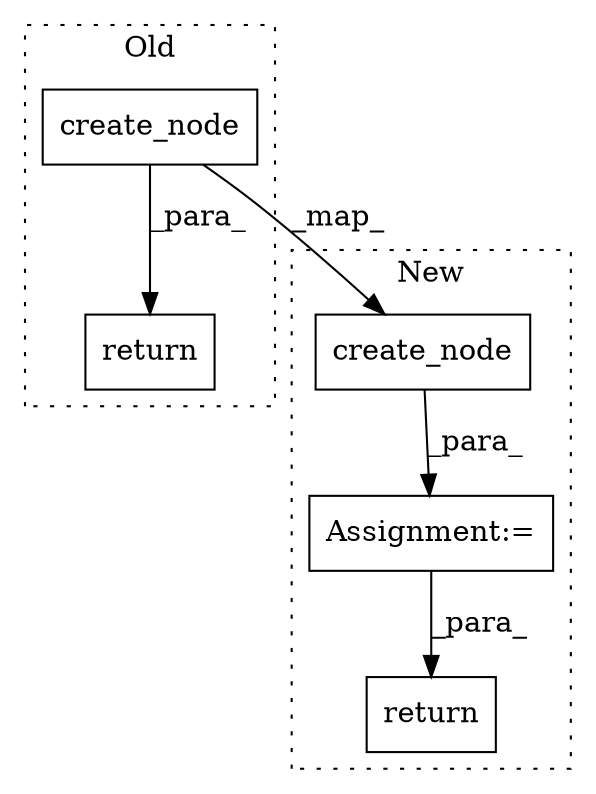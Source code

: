 digraph G {
subgraph cluster0 {
1 [label="create_node" a="32" s="3408,3474" l="12,1" shape="box"];
5 [label="return" a="41" s="3375" l="7" shape="box"];
label = "Old";
style="dotted";
}
subgraph cluster1 {
2 [label="create_node" a="32" s="3689,3735" l="12,1" shape="box"];
3 [label="Assignment:=" a="7" s="3662" l="1" shape="box"];
4 [label="return" a="41" s="3744" l="7" shape="box"];
label = "New";
style="dotted";
}
1 -> 5 [label="_para_"];
1 -> 2 [label="_map_"];
2 -> 3 [label="_para_"];
3 -> 4 [label="_para_"];
}